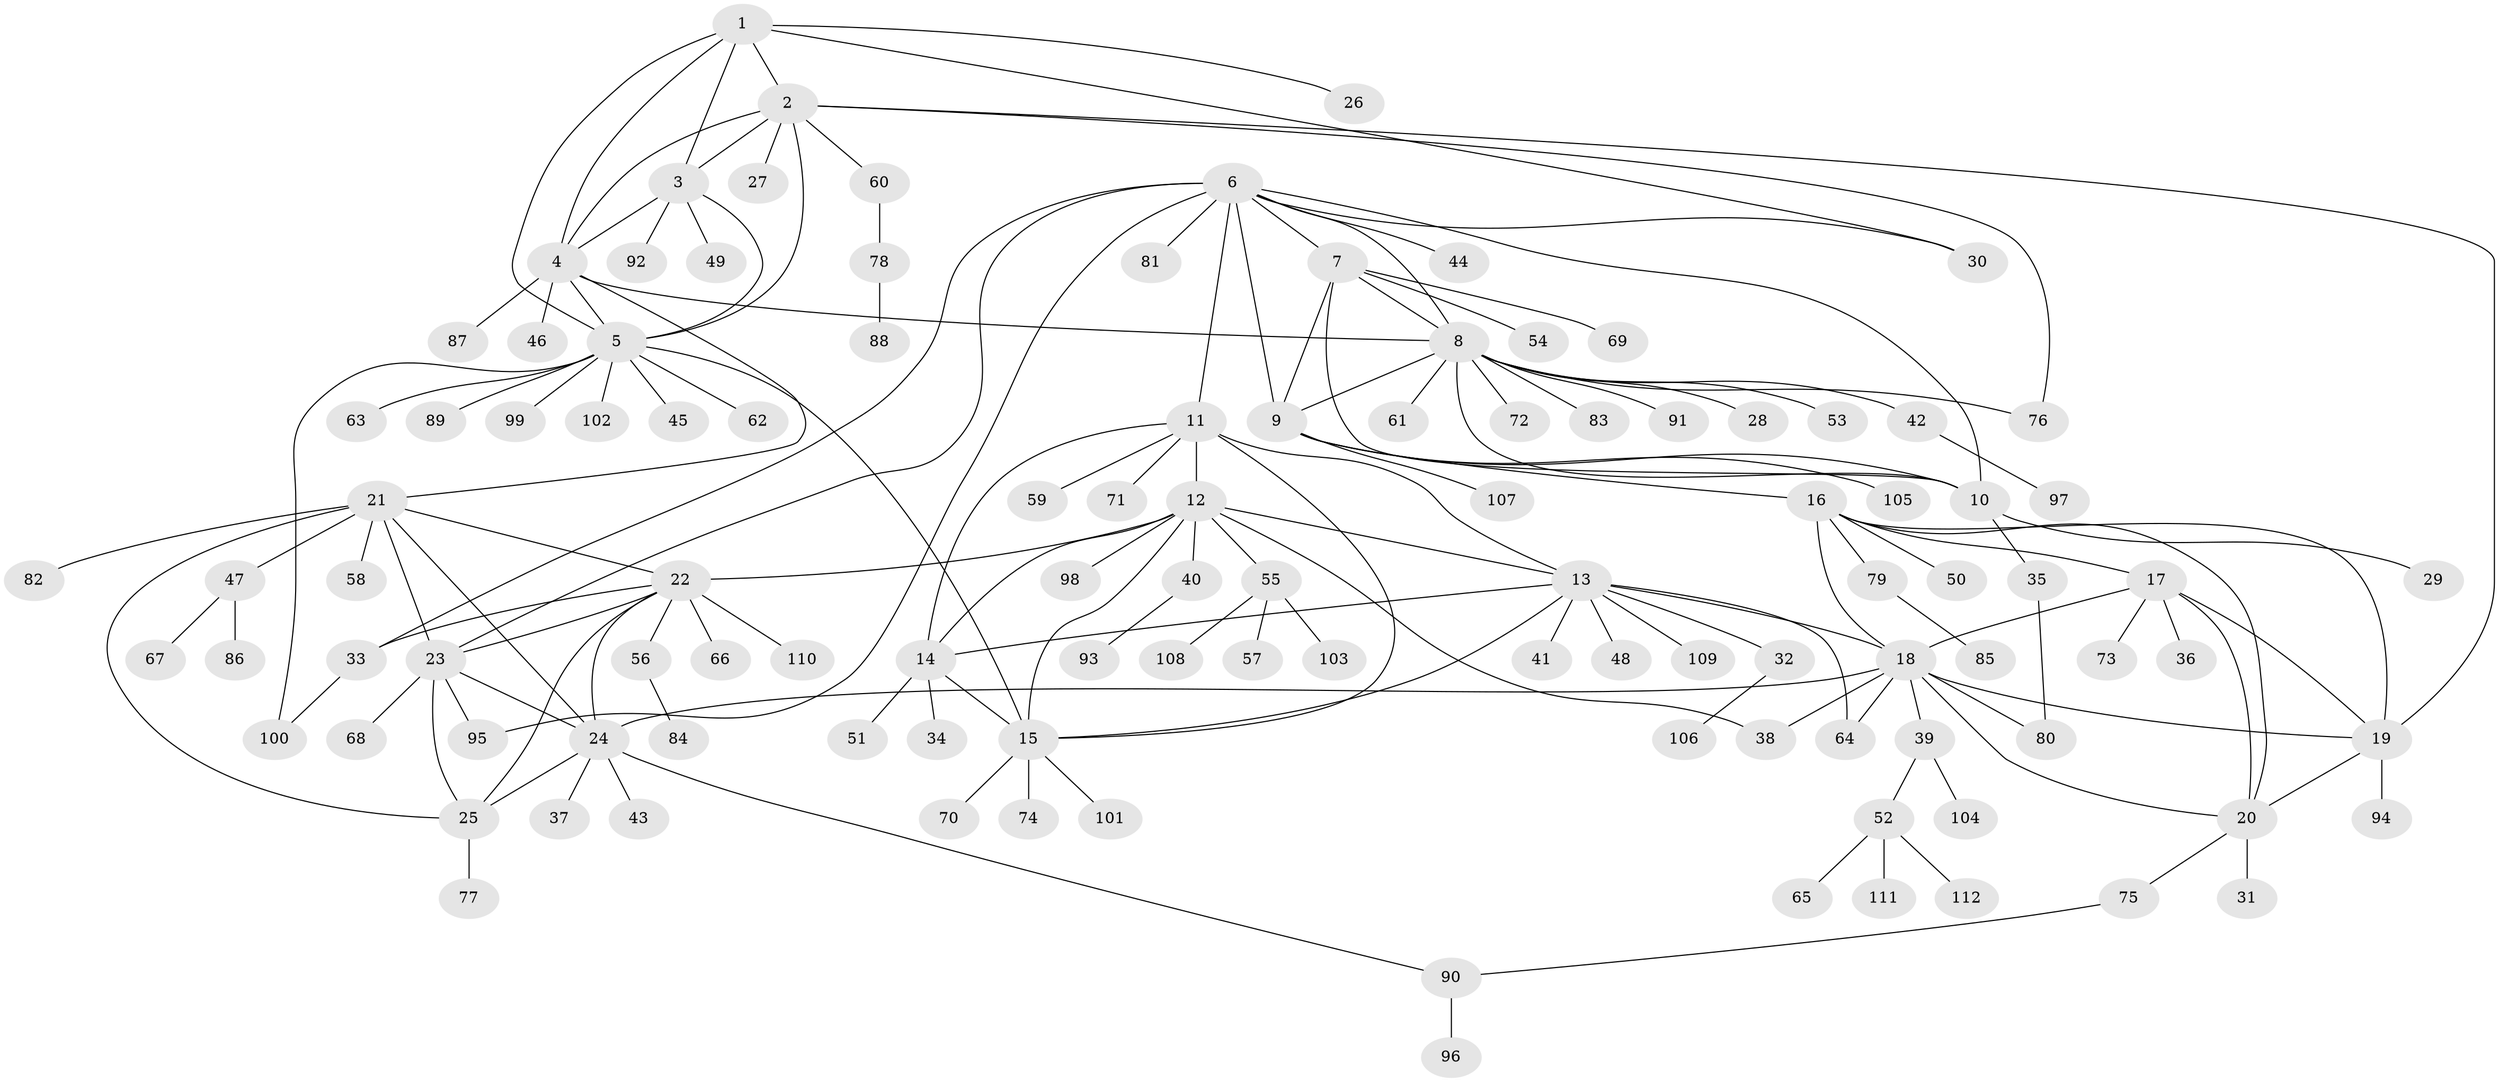 // coarse degree distribution, {6: 0.047058823529411764, 12: 0.011764705882352941, 5: 0.058823529411764705, 7: 0.03529411764705882, 11: 0.03529411764705882, 9: 0.011764705882352941, 8: 0.011764705882352941, 17: 0.011764705882352941, 10: 0.011764705882352941, 1: 0.611764705882353, 3: 0.03529411764705882, 2: 0.11764705882352941}
// Generated by graph-tools (version 1.1) at 2025/42/03/06/25 10:42:09]
// undirected, 112 vertices, 156 edges
graph export_dot {
graph [start="1"]
  node [color=gray90,style=filled];
  1;
  2;
  3;
  4;
  5;
  6;
  7;
  8;
  9;
  10;
  11;
  12;
  13;
  14;
  15;
  16;
  17;
  18;
  19;
  20;
  21;
  22;
  23;
  24;
  25;
  26;
  27;
  28;
  29;
  30;
  31;
  32;
  33;
  34;
  35;
  36;
  37;
  38;
  39;
  40;
  41;
  42;
  43;
  44;
  45;
  46;
  47;
  48;
  49;
  50;
  51;
  52;
  53;
  54;
  55;
  56;
  57;
  58;
  59;
  60;
  61;
  62;
  63;
  64;
  65;
  66;
  67;
  68;
  69;
  70;
  71;
  72;
  73;
  74;
  75;
  76;
  77;
  78;
  79;
  80;
  81;
  82;
  83;
  84;
  85;
  86;
  87;
  88;
  89;
  90;
  91;
  92;
  93;
  94;
  95;
  96;
  97;
  98;
  99;
  100;
  101;
  102;
  103;
  104;
  105;
  106;
  107;
  108;
  109;
  110;
  111;
  112;
  1 -- 2;
  1 -- 3;
  1 -- 4;
  1 -- 5;
  1 -- 26;
  1 -- 30;
  2 -- 3;
  2 -- 4;
  2 -- 5;
  2 -- 19;
  2 -- 27;
  2 -- 60;
  2 -- 76;
  3 -- 4;
  3 -- 5;
  3 -- 49;
  3 -- 92;
  4 -- 5;
  4 -- 8;
  4 -- 21;
  4 -- 46;
  4 -- 87;
  5 -- 15;
  5 -- 45;
  5 -- 62;
  5 -- 63;
  5 -- 89;
  5 -- 99;
  5 -- 100;
  5 -- 102;
  6 -- 7;
  6 -- 8;
  6 -- 9;
  6 -- 10;
  6 -- 11;
  6 -- 23;
  6 -- 30;
  6 -- 33;
  6 -- 44;
  6 -- 81;
  6 -- 95;
  7 -- 8;
  7 -- 9;
  7 -- 10;
  7 -- 54;
  7 -- 69;
  8 -- 9;
  8 -- 10;
  8 -- 28;
  8 -- 42;
  8 -- 53;
  8 -- 61;
  8 -- 72;
  8 -- 76;
  8 -- 83;
  8 -- 91;
  9 -- 10;
  9 -- 16;
  9 -- 105;
  9 -- 107;
  10 -- 29;
  10 -- 35;
  11 -- 12;
  11 -- 13;
  11 -- 14;
  11 -- 15;
  11 -- 59;
  11 -- 71;
  12 -- 13;
  12 -- 14;
  12 -- 15;
  12 -- 22;
  12 -- 38;
  12 -- 40;
  12 -- 55;
  12 -- 98;
  13 -- 14;
  13 -- 15;
  13 -- 18;
  13 -- 32;
  13 -- 41;
  13 -- 48;
  13 -- 64;
  13 -- 109;
  14 -- 15;
  14 -- 34;
  14 -- 51;
  15 -- 70;
  15 -- 74;
  15 -- 101;
  16 -- 17;
  16 -- 18;
  16 -- 19;
  16 -- 20;
  16 -- 50;
  16 -- 79;
  17 -- 18;
  17 -- 19;
  17 -- 20;
  17 -- 36;
  17 -- 73;
  18 -- 19;
  18 -- 20;
  18 -- 24;
  18 -- 38;
  18 -- 39;
  18 -- 64;
  18 -- 80;
  19 -- 20;
  19 -- 94;
  20 -- 31;
  20 -- 75;
  21 -- 22;
  21 -- 23;
  21 -- 24;
  21 -- 25;
  21 -- 47;
  21 -- 58;
  21 -- 82;
  22 -- 23;
  22 -- 24;
  22 -- 25;
  22 -- 33;
  22 -- 56;
  22 -- 66;
  22 -- 110;
  23 -- 24;
  23 -- 25;
  23 -- 68;
  23 -- 95;
  24 -- 25;
  24 -- 37;
  24 -- 43;
  24 -- 90;
  25 -- 77;
  32 -- 106;
  33 -- 100;
  35 -- 80;
  39 -- 52;
  39 -- 104;
  40 -- 93;
  42 -- 97;
  47 -- 67;
  47 -- 86;
  52 -- 65;
  52 -- 111;
  52 -- 112;
  55 -- 57;
  55 -- 103;
  55 -- 108;
  56 -- 84;
  60 -- 78;
  75 -- 90;
  78 -- 88;
  79 -- 85;
  90 -- 96;
}
